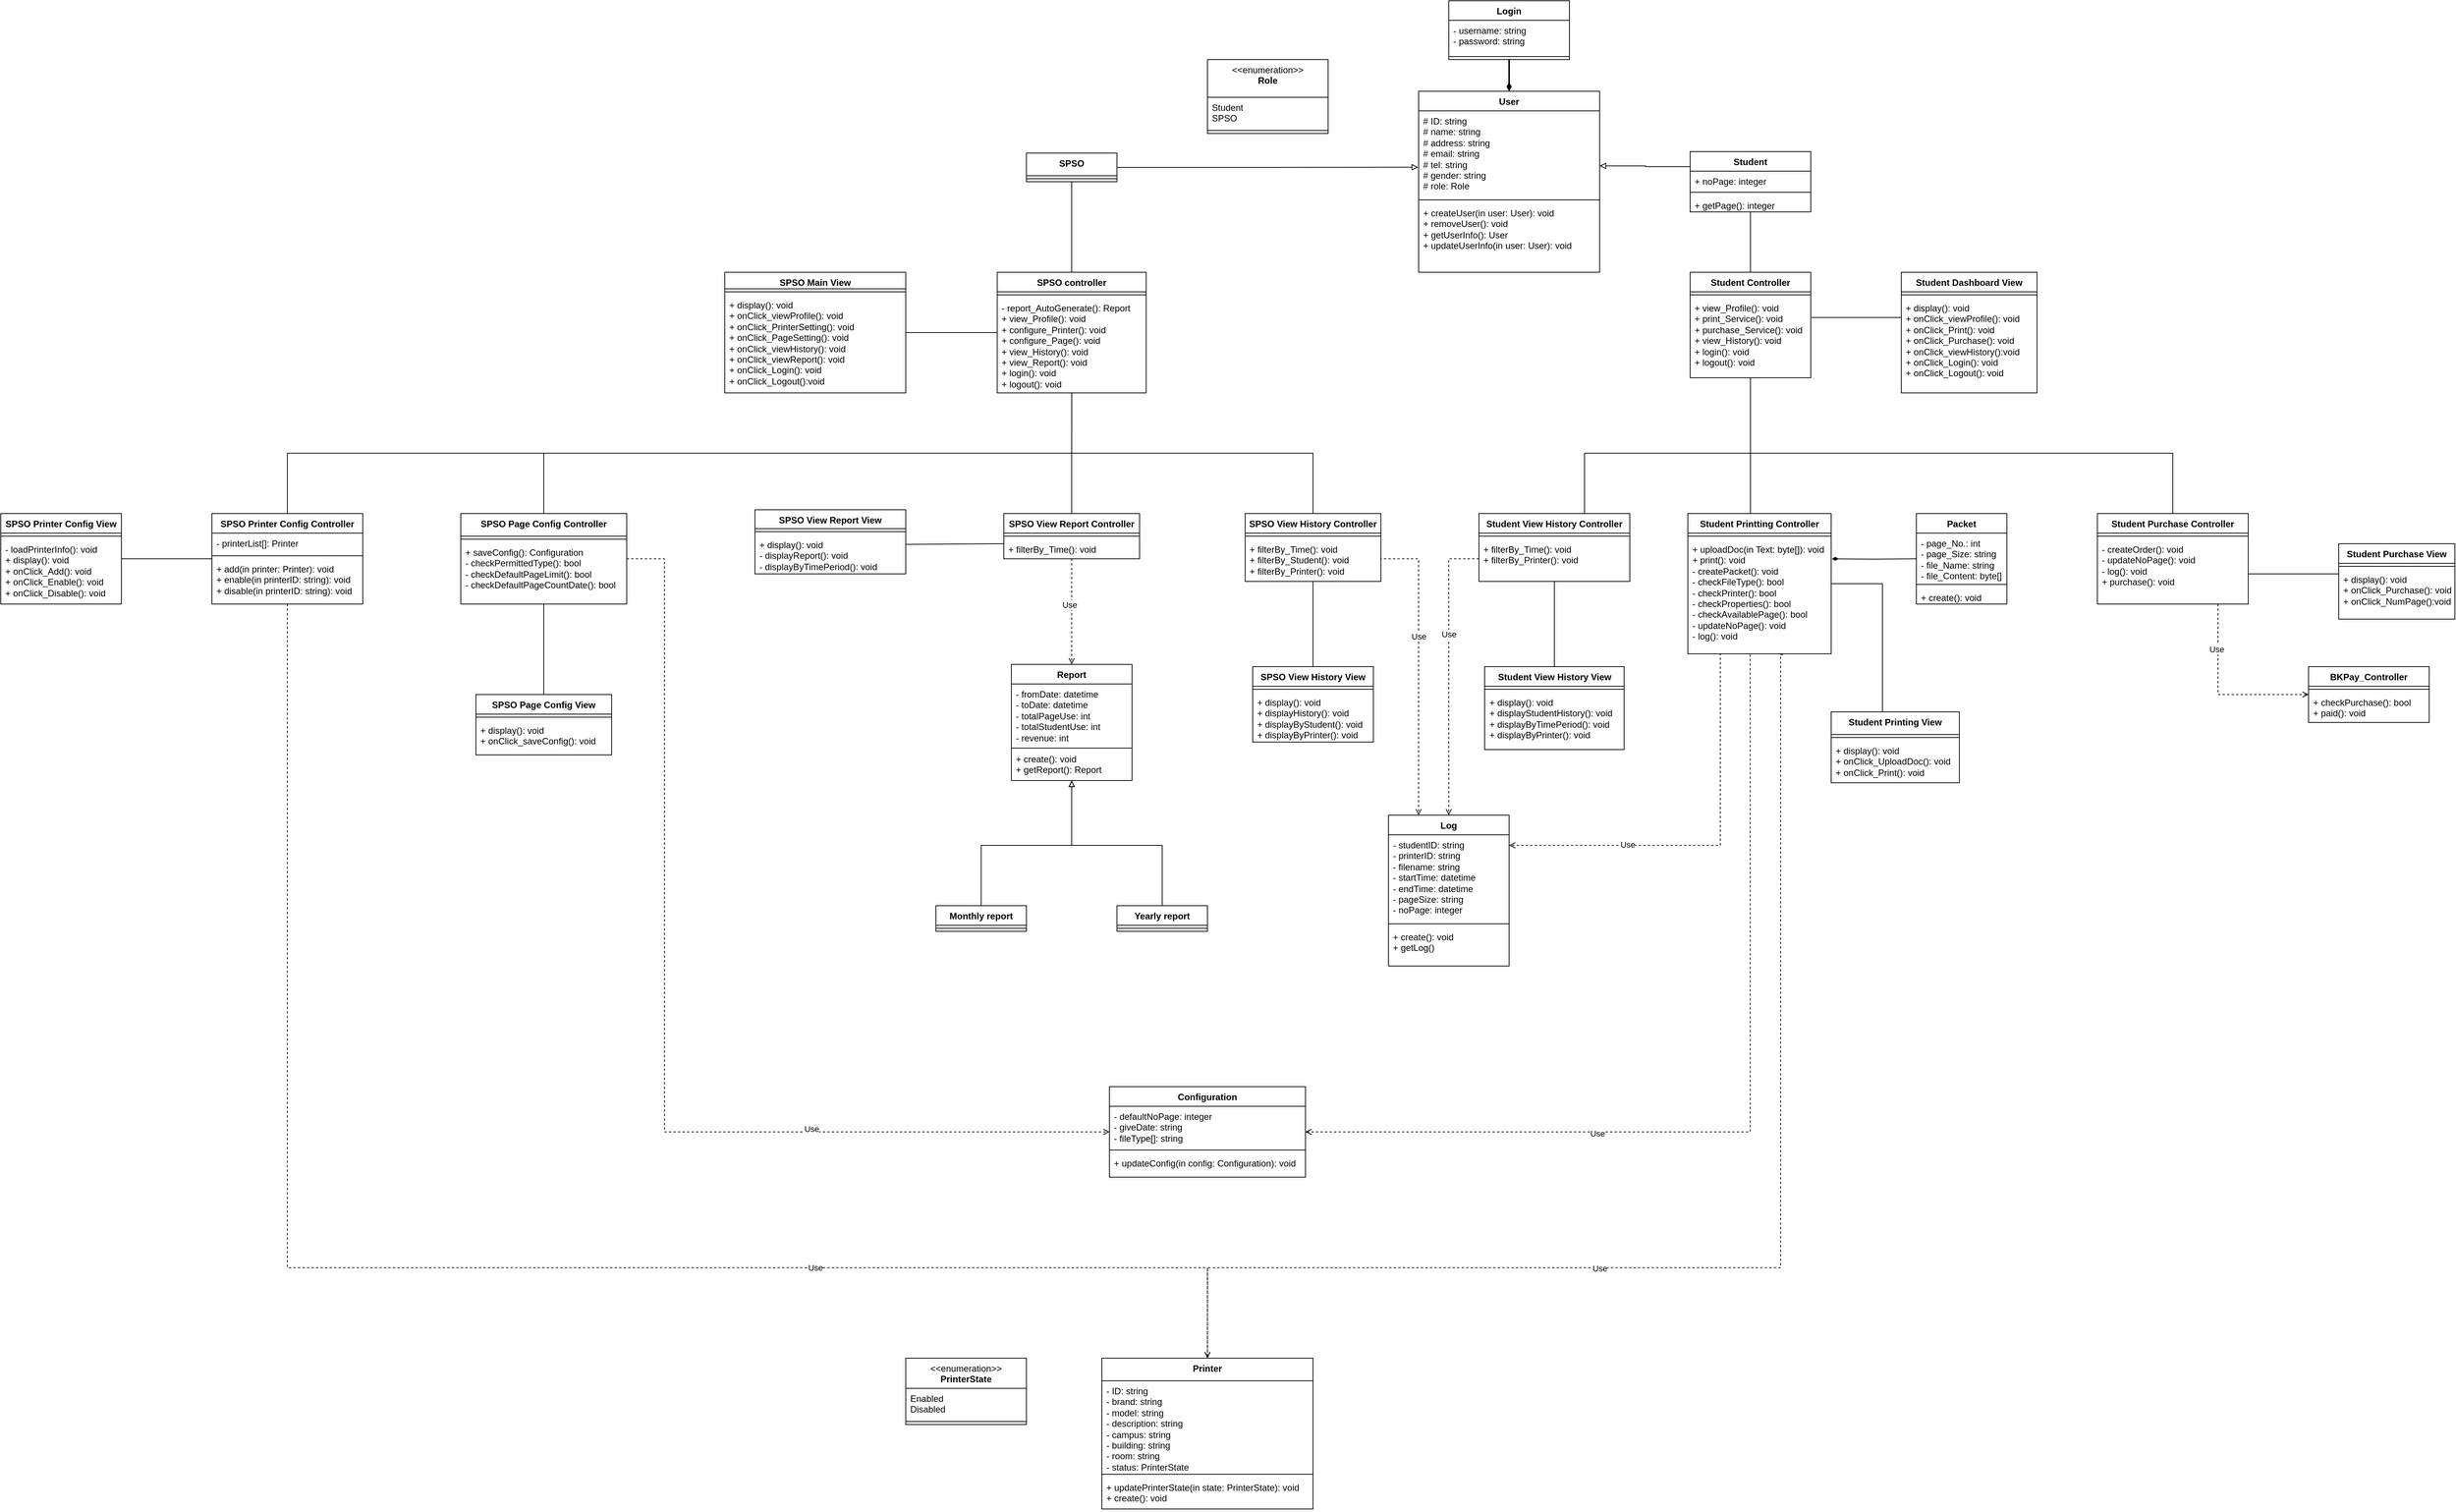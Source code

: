 <mxfile version="24.8.3">
  <diagram id="C5RBs43oDa-KdzZeNtuy" name="Page-1">
    <mxGraphModel grid="1" page="1" gridSize="10" guides="1" tooltips="1" connect="1" arrows="1" fold="1" pageScale="1" pageWidth="827" pageHeight="1169" math="0" shadow="0">
      <root>
        <mxCell id="WIyWlLk6GJQsqaUBKTNV-0" />
        <mxCell id="WIyWlLk6GJQsqaUBKTNV-1" parent="WIyWlLk6GJQsqaUBKTNV-0" />
        <mxCell id="DAk2LymFE52niI233r9b-0" value="User" style="swimlane;fontStyle=1;align=center;verticalAlign=top;childLayout=stackLayout;horizontal=1;startSize=26;horizontalStack=0;resizeParent=1;resizeParentMax=0;resizeLast=0;collapsible=1;marginBottom=0;whiteSpace=wrap;html=1;" vertex="1" parent="WIyWlLk6GJQsqaUBKTNV-1">
          <mxGeometry x="280" y="120" width="240" height="240" as="geometry" />
        </mxCell>
        <mxCell id="DAk2LymFE52niI233r9b-1" value="# ID: string&lt;div&gt;# name: string&lt;/div&gt;&lt;div&gt;# address: string&lt;/div&gt;&lt;div&gt;# email: string&lt;/div&gt;&lt;div&gt;# tel: string&lt;/div&gt;&lt;div&gt;# gender: string&lt;/div&gt;&lt;div&gt;# role: Role&lt;/div&gt;" style="text;strokeColor=none;fillColor=none;align=left;verticalAlign=top;spacingLeft=4;spacingRight=4;overflow=hidden;rotatable=0;points=[[0,0.5],[1,0.5]];portConstraint=eastwest;whiteSpace=wrap;html=1;" vertex="1" parent="DAk2LymFE52niI233r9b-0">
          <mxGeometry y="26" width="240" height="114" as="geometry" />
        </mxCell>
        <mxCell id="DAk2LymFE52niI233r9b-2" value="" style="line;strokeWidth=1;fillColor=none;align=left;verticalAlign=middle;spacingTop=-1;spacingLeft=3;spacingRight=3;rotatable=0;labelPosition=right;points=[];portConstraint=eastwest;strokeColor=inherit;" vertex="1" parent="DAk2LymFE52niI233r9b-0">
          <mxGeometry y="140" width="240" height="8" as="geometry" />
        </mxCell>
        <mxCell id="DAk2LymFE52niI233r9b-3" value="+ createUser(in user: User): void&lt;div&gt;+ removeUser(): void&lt;br&gt;&lt;div&gt;+ getUserInfo(): User&amp;nbsp;&amp;nbsp;&lt;/div&gt;&lt;div&gt;+ updateUserInfo(in user: User): void&lt;/div&gt;&lt;/div&gt;" style="text;strokeColor=none;fillColor=none;align=left;verticalAlign=top;spacingLeft=4;spacingRight=4;overflow=hidden;rotatable=0;points=[[0,0.5],[1,0.5]];portConstraint=eastwest;whiteSpace=wrap;html=1;" vertex="1" parent="DAk2LymFE52niI233r9b-0">
          <mxGeometry y="148" width="240" height="92" as="geometry" />
        </mxCell>
        <mxCell id="DAk2LymFE52niI233r9b-67" style="edgeStyle=orthogonalEdgeStyle;rounded=0;orthogonalLoop=1;jettySize=auto;html=1;exitX=0;exitY=0.25;exitDx=0;exitDy=0;endArrow=block;endFill=0;" edge="1" parent="WIyWlLk6GJQsqaUBKTNV-1" source="DAk2LymFE52niI233r9b-8">
          <mxGeometry relative="1" as="geometry">
            <mxPoint x="600" y="220.57" as="sourcePoint" />
            <mxPoint x="520" y="219" as="targetPoint" />
            <Array as="points">
              <mxPoint x="581" y="220" />
            </Array>
          </mxGeometry>
        </mxCell>
        <mxCell id="DAk2LymFE52niI233r9b-8" value="Student" style="swimlane;fontStyle=1;align=center;verticalAlign=top;childLayout=stackLayout;horizontal=1;startSize=26;horizontalStack=0;resizeParent=1;resizeParentMax=0;resizeLast=0;collapsible=1;marginBottom=0;whiteSpace=wrap;html=1;" vertex="1" parent="WIyWlLk6GJQsqaUBKTNV-1">
          <mxGeometry x="640" y="200" width="160" height="80" as="geometry" />
        </mxCell>
        <mxCell id="DAk2LymFE52niI233r9b-9" value="+ noPage: integer" style="text;strokeColor=none;fillColor=none;align=left;verticalAlign=top;spacingLeft=4;spacingRight=4;overflow=hidden;rotatable=0;points=[[0,0.5],[1,0.5]];portConstraint=eastwest;whiteSpace=wrap;html=1;" vertex="1" parent="DAk2LymFE52niI233r9b-8">
          <mxGeometry y="26" width="160" height="24" as="geometry" />
        </mxCell>
        <mxCell id="DAk2LymFE52niI233r9b-10" value="" style="line;strokeWidth=1;fillColor=none;align=left;verticalAlign=middle;spacingTop=-1;spacingLeft=3;spacingRight=3;rotatable=0;labelPosition=right;points=[];portConstraint=eastwest;strokeColor=inherit;" vertex="1" parent="DAk2LymFE52niI233r9b-8">
          <mxGeometry y="50" width="160" height="8" as="geometry" />
        </mxCell>
        <mxCell id="DAk2LymFE52niI233r9b-11" value="+ getPage(): integer" style="text;strokeColor=none;fillColor=none;align=left;verticalAlign=top;spacingLeft=4;spacingRight=4;overflow=hidden;rotatable=0;points=[[0,0.5],[1,0.5]];portConstraint=eastwest;whiteSpace=wrap;html=1;" vertex="1" parent="DAk2LymFE52niI233r9b-8">
          <mxGeometry y="58" width="160" height="22" as="geometry" />
        </mxCell>
        <mxCell id="DAk2LymFE52niI233r9b-66" style="edgeStyle=orthogonalEdgeStyle;rounded=0;orthogonalLoop=1;jettySize=auto;html=1;exitX=1;exitY=0.5;exitDx=0;exitDy=0;endArrow=block;endFill=0;entryX=-0.003;entryY=0.656;entryDx=0;entryDy=0;entryPerimeter=0;" edge="1" parent="WIyWlLk6GJQsqaUBKTNV-1" source="DAk2LymFE52niI233r9b-12" target="DAk2LymFE52niI233r9b-1">
          <mxGeometry relative="1" as="geometry">
            <mxPoint x="90" y="220" as="sourcePoint" />
            <mxPoint x="290" y="220" as="targetPoint" />
          </mxGeometry>
        </mxCell>
        <mxCell id="DAk2LymFE52niI233r9b-12" value="SPSO" style="swimlane;fontStyle=1;align=center;verticalAlign=top;childLayout=stackLayout;horizontal=1;startSize=30;horizontalStack=0;resizeParent=1;resizeParentMax=0;resizeLast=0;collapsible=1;marginBottom=0;whiteSpace=wrap;html=1;" vertex="1" parent="WIyWlLk6GJQsqaUBKTNV-1">
          <mxGeometry x="-240" y="202" width="120" height="38" as="geometry" />
        </mxCell>
        <mxCell id="DAk2LymFE52niI233r9b-14" value="" style="line;strokeWidth=1;fillColor=none;align=left;verticalAlign=middle;spacingTop=-1;spacingLeft=3;spacingRight=3;rotatable=0;labelPosition=right;points=[];portConstraint=eastwest;strokeColor=inherit;" vertex="1" parent="DAk2LymFE52niI233r9b-12">
          <mxGeometry y="30" width="120" height="8" as="geometry" />
        </mxCell>
        <mxCell id="uwkByYollk92JQCde-ek-0" style="edgeStyle=orthogonalEdgeStyle;rounded=0;orthogonalLoop=1;jettySize=auto;html=1;exitX=0.5;exitY=0;exitDx=0;exitDy=0;endArrow=none;endFill=0;" edge="1" parent="WIyWlLk6GJQsqaUBKTNV-1" source="DAk2LymFE52niI233r9b-20" target="DAk2LymFE52niI233r9b-8">
          <mxGeometry relative="1" as="geometry" />
        </mxCell>
        <mxCell id="uwkByYollk92JQCde-ek-10" style="edgeStyle=orthogonalEdgeStyle;rounded=0;orthogonalLoop=1;jettySize=auto;html=1;exitX=1;exitY=0.5;exitDx=0;exitDy=0;endArrow=none;endFill=0;" edge="1" parent="WIyWlLk6GJQsqaUBKTNV-1">
          <mxGeometry relative="1" as="geometry">
            <mxPoint x="801" y="420" as="sourcePoint" />
            <mxPoint x="920" y="420" as="targetPoint" />
          </mxGeometry>
        </mxCell>
        <mxCell id="DAk2LymFE52niI233r9b-20" value="Student Controller" style="swimlane;fontStyle=1;align=center;verticalAlign=top;childLayout=stackLayout;horizontal=1;startSize=26;horizontalStack=0;resizeParent=1;resizeParentMax=0;resizeLast=0;collapsible=1;marginBottom=0;whiteSpace=wrap;html=1;" vertex="1" parent="WIyWlLk6GJQsqaUBKTNV-1">
          <mxGeometry x="640" y="360" width="160" height="140" as="geometry" />
        </mxCell>
        <mxCell id="DAk2LymFE52niI233r9b-22" value="" style="line;strokeWidth=1;fillColor=none;align=left;verticalAlign=middle;spacingTop=-1;spacingLeft=3;spacingRight=3;rotatable=0;labelPosition=right;points=[];portConstraint=eastwest;strokeColor=inherit;" vertex="1" parent="DAk2LymFE52niI233r9b-20">
          <mxGeometry y="26" width="160" height="8" as="geometry" />
        </mxCell>
        <mxCell id="DAk2LymFE52niI233r9b-23" value="+ view_Profile(): void&lt;div&gt;+ print_Service(): void&lt;/div&gt;&lt;div&gt;+ purchase_Service(): void&lt;/div&gt;&lt;div&gt;+ view_History(): void&lt;/div&gt;&lt;div&gt;+ login(): void&lt;/div&gt;&lt;div&gt;+ logout(): void&lt;/div&gt;" style="text;strokeColor=none;fillColor=none;align=left;verticalAlign=top;spacingLeft=4;spacingRight=4;overflow=hidden;rotatable=0;points=[[0,0.5],[1,0.5]];portConstraint=eastwest;whiteSpace=wrap;html=1;" vertex="1" parent="DAk2LymFE52niI233r9b-20">
          <mxGeometry y="34" width="160" height="106" as="geometry" />
        </mxCell>
        <mxCell id="uwkByYollk92JQCde-ek-1" style="edgeStyle=orthogonalEdgeStyle;rounded=0;orthogonalLoop=1;jettySize=auto;html=1;exitX=0.5;exitY=0;exitDx=0;exitDy=0;endArrow=none;endFill=0;" edge="1" parent="WIyWlLk6GJQsqaUBKTNV-1" source="DAk2LymFE52niI233r9b-24" target="DAk2LymFE52niI233r9b-12">
          <mxGeometry relative="1" as="geometry" />
        </mxCell>
        <mxCell id="uwkByYollk92JQCde-ek-11" style="edgeStyle=orthogonalEdgeStyle;rounded=0;orthogonalLoop=1;jettySize=auto;html=1;exitX=0;exitY=0.5;exitDx=0;exitDy=0;endArrow=none;endFill=0;" edge="1" parent="WIyWlLk6GJQsqaUBKTNV-1" source="DAk2LymFE52niI233r9b-24" target="uwkByYollk92JQCde-ek-6">
          <mxGeometry relative="1" as="geometry" />
        </mxCell>
        <mxCell id="DAk2LymFE52niI233r9b-24" value="SPSO controller" style="swimlane;fontStyle=1;align=center;verticalAlign=top;childLayout=stackLayout;horizontal=1;startSize=26;horizontalStack=0;resizeParent=1;resizeParentMax=0;resizeLast=0;collapsible=1;marginBottom=0;whiteSpace=wrap;html=1;" vertex="1" parent="WIyWlLk6GJQsqaUBKTNV-1">
          <mxGeometry x="-278.75" y="360" width="197.5" height="160" as="geometry" />
        </mxCell>
        <mxCell id="DAk2LymFE52niI233r9b-26" value="" style="line;strokeWidth=1;fillColor=none;align=left;verticalAlign=middle;spacingTop=-1;spacingLeft=3;spacingRight=3;rotatable=0;labelPosition=right;points=[];portConstraint=eastwest;strokeColor=inherit;" vertex="1" parent="DAk2LymFE52niI233r9b-24">
          <mxGeometry y="26" width="197.5" height="8" as="geometry" />
        </mxCell>
        <mxCell id="DAk2LymFE52niI233r9b-27" value="&lt;div&gt;&lt;div&gt;- report_AutoGenerate(): Report&lt;/div&gt;&lt;/div&gt;+ view_Profile(): void&lt;div&gt;+ configure_Printer(): void&lt;/div&gt;&lt;div&gt;+ configure_Page(): void&lt;/div&gt;&lt;div&gt;+ view_History(): void&lt;/div&gt;&lt;div&gt;+ view_Report(): void&lt;/div&gt;&lt;div&gt;&lt;span style=&quot;background-color: initial;&quot;&gt;+ login(): void&lt;/span&gt;&lt;br&gt;&lt;/div&gt;&lt;div&gt;+ logout(): void&lt;/div&gt;&lt;div&gt;&lt;br&gt;&lt;/div&gt;" style="text;strokeColor=none;fillColor=none;align=left;verticalAlign=top;spacingLeft=4;spacingRight=4;overflow=hidden;rotatable=0;points=[[0,0.5],[1,0.5]];portConstraint=eastwest;whiteSpace=wrap;html=1;" vertex="1" parent="DAk2LymFE52niI233r9b-24">
          <mxGeometry y="34" width="197.5" height="126" as="geometry" />
        </mxCell>
        <mxCell id="N-Cw9iXqyluHti3zevqQ-42" style="edgeStyle=orthogonalEdgeStyle;rounded=0;orthogonalLoop=1;jettySize=auto;html=1;exitX=0.5;exitY=0;exitDx=0;exitDy=0;endArrow=none;endFill=0;" edge="1" parent="WIyWlLk6GJQsqaUBKTNV-1" source="DAk2LymFE52niI233r9b-32" target="DAk2LymFE52niI233r9b-20">
          <mxGeometry relative="1" as="geometry">
            <Array as="points">
              <mxPoint x="500" y="680" />
              <mxPoint x="500" y="600" />
              <mxPoint x="720" y="600" />
            </Array>
          </mxGeometry>
        </mxCell>
        <mxCell id="N-Cw9iXqyluHti3zevqQ-45" style="edgeStyle=orthogonalEdgeStyle;rounded=0;orthogonalLoop=1;jettySize=auto;html=1;dashed=1;endArrow=open;endFill=0;" edge="1" parent="WIyWlLk6GJQsqaUBKTNV-1" source="DAk2LymFE52niI233r9b-32" target="N-Cw9iXqyluHti3zevqQ-15">
          <mxGeometry relative="1" as="geometry">
            <Array as="points">
              <mxPoint x="320" y="740" />
            </Array>
            <mxPoint x="380" y="930" as="sourcePoint" />
          </mxGeometry>
        </mxCell>
        <mxCell id="uwkByYollk92JQCde-ek-16" value="Use" style="edgeLabel;html=1;align=center;verticalAlign=middle;resizable=0;points=[];" vertex="1" connectable="0" parent="N-Cw9iXqyluHti3zevqQ-45">
          <mxGeometry x="0.753" y="-3" relative="1" as="geometry">
            <mxPoint x="3" y="-193" as="offset" />
          </mxGeometry>
        </mxCell>
        <mxCell id="uwkByYollk92JQCde-ek-17" style="edgeStyle=orthogonalEdgeStyle;rounded=0;orthogonalLoop=1;jettySize=auto;html=1;exitX=0.5;exitY=1;exitDx=0;exitDy=0;endArrow=none;endFill=0;" edge="1" parent="WIyWlLk6GJQsqaUBKTNV-1" source="DAk2LymFE52niI233r9b-32" target="uwkByYollk92JQCde-ek-12">
          <mxGeometry relative="1" as="geometry" />
        </mxCell>
        <mxCell id="DAk2LymFE52niI233r9b-32" value="Student View History Controller" style="swimlane;fontStyle=1;align=center;verticalAlign=top;childLayout=stackLayout;horizontal=1;startSize=26;horizontalStack=0;resizeParent=1;resizeParentMax=0;resizeLast=0;collapsible=1;marginBottom=0;whiteSpace=wrap;html=1;" vertex="1" parent="WIyWlLk6GJQsqaUBKTNV-1">
          <mxGeometry x="360" y="680" width="200" height="90" as="geometry" />
        </mxCell>
        <mxCell id="DAk2LymFE52niI233r9b-34" value="" style="line;strokeWidth=1;fillColor=none;align=left;verticalAlign=middle;spacingTop=-1;spacingLeft=3;spacingRight=3;rotatable=0;labelPosition=right;points=[];portConstraint=eastwest;strokeColor=inherit;" vertex="1" parent="DAk2LymFE52niI233r9b-32">
          <mxGeometry y="26" width="200" height="8" as="geometry" />
        </mxCell>
        <mxCell id="DAk2LymFE52niI233r9b-35" value="+ filterBy_Time(): void&lt;div&gt;+ filterBy_Printer(): void&lt;/div&gt;" style="text;strokeColor=none;fillColor=none;align=left;verticalAlign=top;spacingLeft=4;spacingRight=4;overflow=hidden;rotatable=0;points=[[0,0.5],[1,0.5]];portConstraint=eastwest;whiteSpace=wrap;html=1;" vertex="1" parent="DAk2LymFE52niI233r9b-32">
          <mxGeometry y="34" width="200" height="56" as="geometry" />
        </mxCell>
        <mxCell id="N-Cw9iXqyluHti3zevqQ-43" style="edgeStyle=orthogonalEdgeStyle;rounded=0;orthogonalLoop=1;jettySize=auto;html=1;exitX=0.5;exitY=0;exitDx=0;exitDy=0;endArrow=none;endFill=0;" edge="1" parent="WIyWlLk6GJQsqaUBKTNV-1" source="DAk2LymFE52niI233r9b-36" target="DAk2LymFE52niI233r9b-20">
          <mxGeometry relative="1" as="geometry">
            <Array as="points">
              <mxPoint x="720" y="685" />
            </Array>
          </mxGeometry>
        </mxCell>
        <mxCell id="N-Cw9iXqyluHti3zevqQ-57" style="edgeStyle=orthogonalEdgeStyle;rounded=0;orthogonalLoop=1;jettySize=auto;html=1;dashed=1;endArrow=open;endFill=0;" edge="1" parent="WIyWlLk6GJQsqaUBKTNV-1" target="N-Cw9iXqyluHti3zevqQ-15">
          <mxGeometry relative="1" as="geometry">
            <Array as="points">
              <mxPoint x="680" y="1120" />
            </Array>
            <mxPoint x="681" y="866" as="sourcePoint" />
          </mxGeometry>
        </mxCell>
        <mxCell id="N-Cw9iXqyluHti3zevqQ-58" value="Use" style="edgeLabel;html=1;align=center;verticalAlign=middle;resizable=0;points=[];" vertex="1" connectable="0" parent="N-Cw9iXqyluHti3zevqQ-57">
          <mxGeometry x="0.246" y="-1" relative="1" as="geometry">
            <mxPoint x="-45" as="offset" />
          </mxGeometry>
        </mxCell>
        <mxCell id="N-Cw9iXqyluHti3zevqQ-69" style="edgeStyle=orthogonalEdgeStyle;rounded=0;orthogonalLoop=1;jettySize=auto;html=1;dashed=1;endArrow=open;endFill=0;" edge="1" parent="WIyWlLk6GJQsqaUBKTNV-1" target="N-Cw9iXqyluHti3zevqQ-0">
          <mxGeometry relative="1" as="geometry">
            <mxPoint x="763" y="867" as="sourcePoint" />
            <Array as="points">
              <mxPoint x="760" y="867" />
              <mxPoint x="760" y="1680" />
              <mxPoint y="1680" />
            </Array>
          </mxGeometry>
        </mxCell>
        <mxCell id="N-Cw9iXqyluHti3zevqQ-70" value="Use" style="edgeLabel;html=1;align=center;verticalAlign=middle;resizable=0;points=[];" vertex="1" connectable="0" parent="N-Cw9iXqyluHti3zevqQ-69">
          <mxGeometry x="-0.094" y="-3" relative="1" as="geometry">
            <mxPoint x="-237" y="48" as="offset" />
          </mxGeometry>
        </mxCell>
        <mxCell id="N-Cw9iXqyluHti3zevqQ-71" style="edgeStyle=orthogonalEdgeStyle;rounded=0;orthogonalLoop=1;jettySize=auto;html=1;dashed=1;endArrow=open;endFill=0;exitX=0.435;exitY=1.005;exitDx=0;exitDy=0;exitPerimeter=0;" edge="1" parent="WIyWlLk6GJQsqaUBKTNV-1" source="DAk2LymFE52niI233r9b-39" target="N-Cw9iXqyluHti3zevqQ-52">
          <mxGeometry relative="1" as="geometry">
            <Array as="points">
              <mxPoint x="720" y="1500" />
            </Array>
            <mxPoint x="720" y="910" as="sourcePoint" />
          </mxGeometry>
        </mxCell>
        <mxCell id="N-Cw9iXqyluHti3zevqQ-72" value="Use" style="edgeLabel;html=1;align=center;verticalAlign=middle;resizable=0;points=[];" vertex="1" connectable="0" parent="N-Cw9iXqyluHti3zevqQ-71">
          <mxGeometry x="0.367" y="2" relative="1" as="geometry">
            <mxPoint as="offset" />
          </mxGeometry>
        </mxCell>
        <mxCell id="uwkByYollk92JQCde-ek-22" style="edgeStyle=orthogonalEdgeStyle;rounded=0;orthogonalLoop=1;jettySize=auto;html=1;exitX=1;exitY=0.5;exitDx=0;exitDy=0;endArrow=none;endFill=0;" edge="1" parent="WIyWlLk6GJQsqaUBKTNV-1" source="DAk2LymFE52niI233r9b-36" target="uwkByYollk92JQCde-ek-18">
          <mxGeometry relative="1" as="geometry">
            <Array as="points">
              <mxPoint x="895" y="773" />
            </Array>
          </mxGeometry>
        </mxCell>
        <mxCell id="DAk2LymFE52niI233r9b-36" value="Student Printting Controller" style="swimlane;fontStyle=1;align=center;verticalAlign=top;childLayout=stackLayout;horizontal=1;startSize=26;horizontalStack=0;resizeParent=1;resizeParentMax=0;resizeLast=0;collapsible=1;marginBottom=0;whiteSpace=wrap;html=1;" vertex="1" parent="WIyWlLk6GJQsqaUBKTNV-1">
          <mxGeometry x="637" y="680" width="190" height="186" as="geometry" />
        </mxCell>
        <mxCell id="DAk2LymFE52niI233r9b-38" value="" style="line;strokeWidth=1;fillColor=none;align=left;verticalAlign=middle;spacingTop=-1;spacingLeft=3;spacingRight=3;rotatable=0;labelPosition=right;points=[];portConstraint=eastwest;strokeColor=inherit;" vertex="1" parent="DAk2LymFE52niI233r9b-36">
          <mxGeometry y="26" width="190" height="8" as="geometry" />
        </mxCell>
        <mxCell id="DAk2LymFE52niI233r9b-39" value="+ uploadDoc(in Text: byte[]): void&lt;div&gt;+ print(): void&lt;/div&gt;&lt;div&gt;- createPacket(): void&lt;br&gt;&lt;div&gt;- checkFileType(): bool&lt;div&gt;- checkPrinter(): bool&lt;/div&gt;&lt;div&gt;- checkProperties(): bool&lt;/div&gt;&lt;div&gt;- checkAvailablePage(): bool&lt;/div&gt;&lt;div&gt;- updateNoPage(): void&lt;/div&gt;&lt;/div&gt;&lt;div&gt;- log(): void&lt;/div&gt;&lt;/div&gt;" style="text;strokeColor=none;fillColor=none;align=left;verticalAlign=top;spacingLeft=4;spacingRight=4;overflow=hidden;rotatable=0;points=[[0,0.5],[1,0.5]];portConstraint=eastwest;whiteSpace=wrap;html=1;" vertex="1" parent="DAk2LymFE52niI233r9b-36">
          <mxGeometry y="34" width="190" height="152" as="geometry" />
        </mxCell>
        <mxCell id="N-Cw9iXqyluHti3zevqQ-44" style="edgeStyle=orthogonalEdgeStyle;rounded=0;orthogonalLoop=1;jettySize=auto;html=1;exitX=0.5;exitY=0;exitDx=0;exitDy=0;endArrow=none;endFill=0;" edge="1" parent="WIyWlLk6GJQsqaUBKTNV-1" source="DAk2LymFE52niI233r9b-40" target="DAk2LymFE52niI233r9b-20">
          <mxGeometry relative="1" as="geometry">
            <Array as="points">
              <mxPoint x="1280" y="600" />
              <mxPoint x="720" y="600" />
            </Array>
          </mxGeometry>
        </mxCell>
        <mxCell id="N-Cw9iXqyluHti3zevqQ-67" style="edgeStyle=orthogonalEdgeStyle;rounded=0;orthogonalLoop=1;jettySize=auto;html=1;dashed=1;endArrow=open;endFill=0;" edge="1" parent="WIyWlLk6GJQsqaUBKTNV-1" source="DAk2LymFE52niI233r9b-40" target="N-Cw9iXqyluHti3zevqQ-63">
          <mxGeometry relative="1" as="geometry">
            <Array as="points">
              <mxPoint x="1340" y="920" />
            </Array>
          </mxGeometry>
        </mxCell>
        <mxCell id="N-Cw9iXqyluHti3zevqQ-68" value="Use" style="edgeLabel;html=1;align=center;verticalAlign=middle;resizable=0;points=[];" vertex="1" connectable="0" parent="N-Cw9iXqyluHti3zevqQ-67">
          <mxGeometry x="-0.179" y="-2" relative="1" as="geometry">
            <mxPoint y="-39" as="offset" />
          </mxGeometry>
        </mxCell>
        <mxCell id="DAk2LymFE52niI233r9b-40" value="Student Purchase Controller" style="swimlane;fontStyle=1;align=center;verticalAlign=top;childLayout=stackLayout;horizontal=1;startSize=26;horizontalStack=0;resizeParent=1;resizeParentMax=0;resizeLast=0;collapsible=1;marginBottom=0;whiteSpace=wrap;html=1;" vertex="1" parent="WIyWlLk6GJQsqaUBKTNV-1">
          <mxGeometry x="1180" y="680" width="200" height="120" as="geometry" />
        </mxCell>
        <mxCell id="DAk2LymFE52niI233r9b-42" value="" style="line;strokeWidth=1;fillColor=none;align=left;verticalAlign=middle;spacingTop=-1;spacingLeft=3;spacingRight=3;rotatable=0;labelPosition=right;points=[];portConstraint=eastwest;strokeColor=inherit;" vertex="1" parent="DAk2LymFE52niI233r9b-40">
          <mxGeometry y="26" width="200" height="8" as="geometry" />
        </mxCell>
        <mxCell id="DAk2LymFE52niI233r9b-43" value="&lt;div&gt;- createOrder(): void&lt;div&gt;- updateNoPage(): void&lt;/div&gt;&lt;div&gt;- log(): void&lt;/div&gt;&lt;/div&gt;&lt;div&gt;+ purchase(): void&lt;br&gt;&lt;/div&gt;&lt;div&gt;&lt;br&gt;&lt;/div&gt;" style="text;strokeColor=none;fillColor=none;align=left;verticalAlign=top;spacingLeft=4;spacingRight=4;overflow=hidden;rotatable=0;points=[[0,0.5],[1,0.5]];portConstraint=eastwest;whiteSpace=wrap;html=1;" vertex="1" parent="DAk2LymFE52niI233r9b-40">
          <mxGeometry y="34" width="200" height="86" as="geometry" />
        </mxCell>
        <mxCell id="N-Cw9iXqyluHti3zevqQ-11" style="edgeStyle=orthogonalEdgeStyle;rounded=0;orthogonalLoop=1;jettySize=auto;html=1;exitX=0.5;exitY=0;exitDx=0;exitDy=0;endArrow=none;endFill=0;" edge="1" parent="WIyWlLk6GJQsqaUBKTNV-1" source="DAk2LymFE52niI233r9b-44" target="DAk2LymFE52niI233r9b-24">
          <mxGeometry relative="1" as="geometry">
            <Array as="points">
              <mxPoint x="-880" y="600" />
              <mxPoint x="-180" y="600" />
            </Array>
          </mxGeometry>
        </mxCell>
        <mxCell id="N-Cw9iXqyluHti3zevqQ-56" style="edgeStyle=orthogonalEdgeStyle;rounded=0;orthogonalLoop=1;jettySize=auto;html=1;dashed=1;endArrow=open;endFill=0;" edge="1" parent="WIyWlLk6GJQsqaUBKTNV-1" source="DAk2LymFE52niI233r9b-44" target="N-Cw9iXqyluHti3zevqQ-52">
          <mxGeometry relative="1" as="geometry">
            <mxPoint x="390" y="1370" as="targetPoint" />
            <Array as="points">
              <mxPoint x="-720" y="740" />
              <mxPoint x="-720" y="1500" />
            </Array>
          </mxGeometry>
        </mxCell>
        <mxCell id="DAk2LymFE52niI233r9b-44" value="SPSO Page Config Controller" style="swimlane;fontStyle=1;align=center;verticalAlign=top;childLayout=stackLayout;horizontal=1;startSize=30;horizontalStack=0;resizeParent=1;resizeParentMax=0;resizeLast=0;collapsible=1;marginBottom=0;whiteSpace=wrap;html=1;" vertex="1" parent="WIyWlLk6GJQsqaUBKTNV-1">
          <mxGeometry x="-990" y="680" width="220" height="120" as="geometry" />
        </mxCell>
        <mxCell id="DAk2LymFE52niI233r9b-46" value="" style="line;strokeWidth=1;fillColor=none;align=left;verticalAlign=middle;spacingTop=-1;spacingLeft=3;spacingRight=3;rotatable=0;labelPosition=right;points=[];portConstraint=eastwest;strokeColor=inherit;" vertex="1" parent="DAk2LymFE52niI233r9b-44">
          <mxGeometry y="30" width="220" height="8" as="geometry" />
        </mxCell>
        <mxCell id="DAk2LymFE52niI233r9b-47" value="+ saveConfig(): Configuration&lt;div&gt;- checkPermittedType(): bool&lt;/div&gt;&lt;div&gt;- checkDefaultPageLimit(): bool&lt;/div&gt;&lt;div&gt;- checkDefaultPageCountDate(): bool&lt;/div&gt;" style="text;strokeColor=none;fillColor=none;align=left;verticalAlign=top;spacingLeft=4;spacingRight=4;overflow=hidden;rotatable=0;points=[[0,0.5],[1,0.5]];portConstraint=eastwest;whiteSpace=wrap;html=1;" vertex="1" parent="DAk2LymFE52niI233r9b-44">
          <mxGeometry y="38" width="220" height="82" as="geometry" />
        </mxCell>
        <mxCell id="N-Cw9iXqyluHti3zevqQ-10" style="edgeStyle=orthogonalEdgeStyle;rounded=0;orthogonalLoop=1;jettySize=auto;html=1;exitX=0.5;exitY=0;exitDx=0;exitDy=0;endArrow=none;endFill=0;" edge="1" parent="WIyWlLk6GJQsqaUBKTNV-1" source="DAk2LymFE52niI233r9b-48" target="DAk2LymFE52niI233r9b-24">
          <mxGeometry relative="1" as="geometry">
            <Array as="points">
              <mxPoint x="-1220" y="600" />
              <mxPoint x="-180" y="600" />
            </Array>
          </mxGeometry>
        </mxCell>
        <mxCell id="N-Cw9iXqyluHti3zevqQ-13" style="edgeStyle=orthogonalEdgeStyle;rounded=0;orthogonalLoop=1;jettySize=auto;html=1;exitX=0.5;exitY=1;exitDx=0;exitDy=0;dashed=1;endArrow=open;endFill=0;" edge="1" parent="WIyWlLk6GJQsqaUBKTNV-1" source="DAk2LymFE52niI233r9b-48" target="N-Cw9iXqyluHti3zevqQ-0">
          <mxGeometry relative="1" as="geometry">
            <mxPoint x="350" y="1690" as="targetPoint" />
            <Array as="points">
              <mxPoint x="-1220" y="1680" />
              <mxPoint y="1680" />
            </Array>
          </mxGeometry>
        </mxCell>
        <mxCell id="N-Cw9iXqyluHti3zevqQ-14" value="Use" style="edgeLabel;html=1;align=center;verticalAlign=middle;resizable=0;points=[];" vertex="1" connectable="0" parent="N-Cw9iXqyluHti3zevqQ-13">
          <mxGeometry x="-0.133" y="-3" relative="1" as="geometry">
            <mxPoint x="617" y="-3" as="offset" />
          </mxGeometry>
        </mxCell>
        <mxCell id="DAk2LymFE52niI233r9b-48" value="SPSO Printer Config Controller" style="swimlane;fontStyle=1;align=center;verticalAlign=top;childLayout=stackLayout;horizontal=1;startSize=26;horizontalStack=0;resizeParent=1;resizeParentMax=0;resizeLast=0;collapsible=1;marginBottom=0;whiteSpace=wrap;html=1;" vertex="1" parent="WIyWlLk6GJQsqaUBKTNV-1">
          <mxGeometry x="-1320" y="680" width="200" height="120" as="geometry" />
        </mxCell>
        <mxCell id="DAk2LymFE52niI233r9b-49" value="- printerList[]: Printer" style="text;strokeColor=none;fillColor=none;align=left;verticalAlign=top;spacingLeft=4;spacingRight=4;overflow=hidden;rotatable=0;points=[[0,0.5],[1,0.5]];portConstraint=eastwest;whiteSpace=wrap;html=1;" vertex="1" parent="DAk2LymFE52niI233r9b-48">
          <mxGeometry y="26" width="200" height="26" as="geometry" />
        </mxCell>
        <mxCell id="DAk2LymFE52niI233r9b-50" value="" style="line;strokeWidth=1;fillColor=none;align=left;verticalAlign=middle;spacingTop=-1;spacingLeft=3;spacingRight=3;rotatable=0;labelPosition=right;points=[];portConstraint=eastwest;strokeColor=inherit;" vertex="1" parent="DAk2LymFE52niI233r9b-48">
          <mxGeometry y="52" width="200" height="8" as="geometry" />
        </mxCell>
        <mxCell id="DAk2LymFE52niI233r9b-51" value="+ add(in printer: Printer): void&lt;div&gt;+ enable(in printerID: string): void&lt;/div&gt;&lt;div&gt;+ disable(in printerID: string): void&lt;/div&gt;" style="text;strokeColor=none;fillColor=none;align=left;verticalAlign=top;spacingLeft=4;spacingRight=4;overflow=hidden;rotatable=0;points=[[0,0.5],[1,0.5]];portConstraint=eastwest;whiteSpace=wrap;html=1;" vertex="1" parent="DAk2LymFE52niI233r9b-48">
          <mxGeometry y="60" width="200" height="60" as="geometry" />
        </mxCell>
        <mxCell id="N-Cw9iXqyluHti3zevqQ-30" style="edgeStyle=orthogonalEdgeStyle;rounded=0;orthogonalLoop=1;jettySize=auto;html=1;dashed=1;endArrow=open;endFill=0;" edge="1" parent="WIyWlLk6GJQsqaUBKTNV-1" source="N-Cw9iXqyluHti3zevqQ-47" target="N-Cw9iXqyluHti3zevqQ-26">
          <mxGeometry relative="1" as="geometry">
            <mxPoint x="-10" y="794" as="sourcePoint" />
          </mxGeometry>
        </mxCell>
        <mxCell id="N-Cw9iXqyluHti3zevqQ-31" value="Use" style="edgeLabel;html=1;align=center;verticalAlign=middle;resizable=0;points=[];" vertex="1" connectable="0" parent="N-Cw9iXqyluHti3zevqQ-30">
          <mxGeometry x="-0.129" y="-3" relative="1" as="geometry">
            <mxPoint as="offset" />
          </mxGeometry>
        </mxCell>
        <mxCell id="N-Cw9iXqyluHti3zevqQ-9" style="edgeStyle=orthogonalEdgeStyle;rounded=0;orthogonalLoop=1;jettySize=auto;html=1;exitX=0.5;exitY=0;exitDx=0;exitDy=0;endArrow=none;endFill=0;" edge="1" parent="WIyWlLk6GJQsqaUBKTNV-1" source="DAk2LymFE52niI233r9b-56" target="DAk2LymFE52niI233r9b-24">
          <mxGeometry relative="1" as="geometry" />
        </mxCell>
        <mxCell id="N-Cw9iXqyluHti3zevqQ-19" style="edgeStyle=orthogonalEdgeStyle;rounded=0;orthogonalLoop=1;jettySize=auto;html=1;exitX=1;exitY=0.5;exitDx=0;exitDy=0;endArrow=open;endFill=0;dashed=1;" edge="1" parent="WIyWlLk6GJQsqaUBKTNV-1" source="DAk2LymFE52niI233r9b-59" target="N-Cw9iXqyluHti3zevqQ-15">
          <mxGeometry relative="1" as="geometry">
            <Array as="points">
              <mxPoint x="230" y="740" />
              <mxPoint x="280" y="740" />
            </Array>
          </mxGeometry>
        </mxCell>
        <mxCell id="N-Cw9iXqyluHti3zevqQ-20" value="Use" style="edgeLabel;html=1;align=center;verticalAlign=middle;resizable=0;points=[];" vertex="1" connectable="0" parent="N-Cw9iXqyluHti3zevqQ-19">
          <mxGeometry x="-0.009" y="-2" relative="1" as="geometry">
            <mxPoint x="2" y="-39" as="offset" />
          </mxGeometry>
        </mxCell>
        <mxCell id="DAk2LymFE52niI233r9b-56" value="SPSO View History Controller" style="swimlane;fontStyle=1;align=center;verticalAlign=top;childLayout=stackLayout;horizontal=1;startSize=26;horizontalStack=0;resizeParent=1;resizeParentMax=0;resizeLast=0;collapsible=1;marginBottom=0;whiteSpace=wrap;html=1;" vertex="1" parent="WIyWlLk6GJQsqaUBKTNV-1">
          <mxGeometry x="50" y="680" width="180" height="90" as="geometry" />
        </mxCell>
        <mxCell id="DAk2LymFE52niI233r9b-58" value="" style="line;strokeWidth=1;fillColor=none;align=left;verticalAlign=middle;spacingTop=-1;spacingLeft=3;spacingRight=3;rotatable=0;labelPosition=right;points=[];portConstraint=eastwest;strokeColor=inherit;" vertex="1" parent="DAk2LymFE52niI233r9b-56">
          <mxGeometry y="26" width="180" height="8" as="geometry" />
        </mxCell>
        <mxCell id="DAk2LymFE52niI233r9b-59" value="+ filterBy_Time(): void&lt;div&gt;+ filterBy_Student(): void&lt;/div&gt;&lt;div&gt;+ filterBy_Printer(): void&lt;/div&gt;" style="text;strokeColor=none;fillColor=none;align=left;verticalAlign=top;spacingLeft=4;spacingRight=4;overflow=hidden;rotatable=0;points=[[0,0.5],[1,0.5]];portConstraint=eastwest;whiteSpace=wrap;html=1;" vertex="1" parent="DAk2LymFE52niI233r9b-56">
          <mxGeometry y="34" width="180" height="56" as="geometry" />
        </mxCell>
        <mxCell id="J2rnADVn6QwzF2GOBrfM-4" style="edgeStyle=orthogonalEdgeStyle;rounded=0;orthogonalLoop=1;jettySize=auto;html=1;exitX=0.5;exitY=1;exitDx=0;exitDy=0;entryX=0.5;entryY=0;entryDx=0;entryDy=0;endArrow=diamondThin;endFill=1;strokeWidth=2;" edge="1" parent="WIyWlLk6GJQsqaUBKTNV-1" source="J2rnADVn6QwzF2GOBrfM-0" target="DAk2LymFE52niI233r9b-0">
          <mxGeometry relative="1" as="geometry" />
        </mxCell>
        <mxCell id="J2rnADVn6QwzF2GOBrfM-0" value="Login" style="swimlane;fontStyle=1;align=center;verticalAlign=top;childLayout=stackLayout;horizontal=1;startSize=26;horizontalStack=0;resizeParent=1;resizeParentMax=0;resizeLast=0;collapsible=1;marginBottom=0;whiteSpace=wrap;html=1;" vertex="1" parent="WIyWlLk6GJQsqaUBKTNV-1">
          <mxGeometry x="320" width="160" height="78" as="geometry" />
        </mxCell>
        <mxCell id="J2rnADVn6QwzF2GOBrfM-1" value="- username: string&lt;div&gt;- password: string&lt;/div&gt;" style="text;strokeColor=none;fillColor=none;align=left;verticalAlign=top;spacingLeft=4;spacingRight=4;overflow=hidden;rotatable=0;points=[[0,0.5],[1,0.5]];portConstraint=eastwest;whiteSpace=wrap;html=1;" vertex="1" parent="J2rnADVn6QwzF2GOBrfM-0">
          <mxGeometry y="26" width="160" height="44" as="geometry" />
        </mxCell>
        <mxCell id="J2rnADVn6QwzF2GOBrfM-2" value="" style="line;strokeWidth=1;fillColor=none;align=left;verticalAlign=middle;spacingTop=-1;spacingLeft=3;spacingRight=3;rotatable=0;labelPosition=right;points=[];portConstraint=eastwest;strokeColor=inherit;" vertex="1" parent="J2rnADVn6QwzF2GOBrfM-0">
          <mxGeometry y="70" width="160" height="8" as="geometry" />
        </mxCell>
        <mxCell id="N-Cw9iXqyluHti3zevqQ-0" value="Printer" style="swimlane;fontStyle=1;align=center;verticalAlign=top;childLayout=stackLayout;horizontal=1;startSize=30;horizontalStack=0;resizeParent=1;resizeParentMax=0;resizeLast=0;collapsible=1;marginBottom=0;whiteSpace=wrap;html=1;" vertex="1" parent="WIyWlLk6GJQsqaUBKTNV-1">
          <mxGeometry x="-140" y="1800" width="280" height="200" as="geometry" />
        </mxCell>
        <mxCell id="N-Cw9iXqyluHti3zevqQ-1" value="- ID: string&lt;div&gt;- brand: string&lt;/div&gt;&lt;div&gt;- model: string&lt;/div&gt;&lt;div&gt;- description: string&lt;/div&gt;&lt;div&gt;- campus: string&lt;/div&gt;&lt;div&gt;- building: string&lt;/div&gt;&lt;div&gt;- room: string&lt;/div&gt;&lt;div&gt;- status: PrinterState&lt;/div&gt;" style="text;strokeColor=none;fillColor=none;align=left;verticalAlign=top;spacingLeft=4;spacingRight=4;overflow=hidden;rotatable=0;points=[[0,0.5],[1,0.5]];portConstraint=eastwest;whiteSpace=wrap;html=1;" vertex="1" parent="N-Cw9iXqyluHti3zevqQ-0">
          <mxGeometry y="30" width="280" height="120" as="geometry" />
        </mxCell>
        <mxCell id="N-Cw9iXqyluHti3zevqQ-2" value="" style="line;strokeWidth=1;fillColor=none;align=left;verticalAlign=middle;spacingTop=-1;spacingLeft=3;spacingRight=3;rotatable=0;labelPosition=right;points=[];portConstraint=eastwest;strokeColor=inherit;" vertex="1" parent="N-Cw9iXqyluHti3zevqQ-0">
          <mxGeometry y="150" width="280" height="8" as="geometry" />
        </mxCell>
        <mxCell id="N-Cw9iXqyluHti3zevqQ-3" value="+ updatePrinterState(in state: PrinterState): void&lt;div&gt;+ create(): void&lt;/div&gt;" style="text;strokeColor=none;fillColor=none;align=left;verticalAlign=top;spacingLeft=4;spacingRight=4;overflow=hidden;rotatable=0;points=[[0,0.5],[1,0.5]];portConstraint=eastwest;whiteSpace=wrap;html=1;" vertex="1" parent="N-Cw9iXqyluHti3zevqQ-0">
          <mxGeometry y="158" width="280" height="42" as="geometry" />
        </mxCell>
        <mxCell id="N-Cw9iXqyluHti3zevqQ-4" value="&lt;span style=&quot;font-weight: normal;&quot;&gt;&amp;lt;&amp;lt;enumeration&amp;gt;&amp;gt;&lt;/span&gt;&lt;div&gt;PrinterState&lt;/div&gt;" style="swimlane;fontStyle=1;align=center;verticalAlign=top;childLayout=stackLayout;horizontal=1;startSize=40;horizontalStack=0;resizeParent=1;resizeParentMax=0;resizeLast=0;collapsible=1;marginBottom=0;whiteSpace=wrap;html=1;" vertex="1" parent="WIyWlLk6GJQsqaUBKTNV-1">
          <mxGeometry x="-400" y="1800" width="160" height="88" as="geometry" />
        </mxCell>
        <mxCell id="N-Cw9iXqyluHti3zevqQ-5" value="Enabled&lt;div&gt;Disabled&lt;br&gt;&lt;div&gt;&lt;br&gt;&lt;/div&gt;&lt;/div&gt;" style="text;strokeColor=none;fillColor=none;align=left;verticalAlign=top;spacingLeft=4;spacingRight=4;overflow=hidden;rotatable=0;points=[[0,0.5],[1,0.5]];portConstraint=eastwest;whiteSpace=wrap;html=1;" vertex="1" parent="N-Cw9iXqyluHti3zevqQ-4">
          <mxGeometry y="40" width="160" height="40" as="geometry" />
        </mxCell>
        <mxCell id="N-Cw9iXqyluHti3zevqQ-6" value="" style="line;strokeWidth=1;fillColor=none;align=left;verticalAlign=middle;spacingTop=-1;spacingLeft=3;spacingRight=3;rotatable=0;labelPosition=right;points=[];portConstraint=eastwest;strokeColor=inherit;" vertex="1" parent="N-Cw9iXqyluHti3zevqQ-4">
          <mxGeometry y="80" width="160" height="8" as="geometry" />
        </mxCell>
        <mxCell id="N-Cw9iXqyluHti3zevqQ-15" value="Log" style="swimlane;fontStyle=1;align=center;verticalAlign=top;childLayout=stackLayout;horizontal=1;startSize=26;horizontalStack=0;resizeParent=1;resizeParentMax=0;resizeLast=0;collapsible=1;marginBottom=0;whiteSpace=wrap;html=1;" vertex="1" parent="WIyWlLk6GJQsqaUBKTNV-1">
          <mxGeometry x="240" y="1080" width="160" height="200" as="geometry" />
        </mxCell>
        <mxCell id="N-Cw9iXqyluHti3zevqQ-16" value="- studentID: string&lt;div&gt;- printerID: string&lt;/div&gt;&lt;div&gt;- filename: string&lt;/div&gt;&lt;div&gt;- startTime: datetime&lt;/div&gt;&lt;div&gt;- endTime: datetime&lt;/div&gt;&lt;div&gt;- pageSize: string&lt;/div&gt;&lt;div&gt;- noPage: integer&lt;/div&gt;" style="text;strokeColor=none;fillColor=none;align=left;verticalAlign=top;spacingLeft=4;spacingRight=4;overflow=hidden;rotatable=0;points=[[0,0.5],[1,0.5]];portConstraint=eastwest;whiteSpace=wrap;html=1;" vertex="1" parent="N-Cw9iXqyluHti3zevqQ-15">
          <mxGeometry y="26" width="160" height="114" as="geometry" />
        </mxCell>
        <mxCell id="N-Cw9iXqyluHti3zevqQ-17" value="" style="line;strokeWidth=1;fillColor=none;align=left;verticalAlign=middle;spacingTop=-1;spacingLeft=3;spacingRight=3;rotatable=0;labelPosition=right;points=[];portConstraint=eastwest;strokeColor=inherit;" vertex="1" parent="N-Cw9iXqyluHti3zevqQ-15">
          <mxGeometry y="140" width="160" height="8" as="geometry" />
        </mxCell>
        <mxCell id="N-Cw9iXqyluHti3zevqQ-18" value="+ create(): void&lt;div&gt;+ getLog()&lt;/div&gt;" style="text;strokeColor=none;fillColor=none;align=left;verticalAlign=top;spacingLeft=4;spacingRight=4;overflow=hidden;rotatable=0;points=[[0,0.5],[1,0.5]];portConstraint=eastwest;whiteSpace=wrap;html=1;" vertex="1" parent="N-Cw9iXqyluHti3zevqQ-15">
          <mxGeometry y="148" width="160" height="52" as="geometry" />
        </mxCell>
        <mxCell id="N-Cw9iXqyluHti3zevqQ-21" value="" style="text;strokeColor=none;fillColor=none;align=left;verticalAlign=middle;spacingTop=-1;spacingLeft=4;spacingRight=4;rotatable=0;labelPosition=right;points=[];portConstraint=eastwest;" vertex="1" parent="WIyWlLk6GJQsqaUBKTNV-1">
          <mxGeometry x="-230" y="1030" width="20" height="14" as="geometry" />
        </mxCell>
        <mxCell id="N-Cw9iXqyluHti3zevqQ-26" value="Report" style="swimlane;fontStyle=1;align=center;verticalAlign=top;childLayout=stackLayout;horizontal=1;startSize=26;horizontalStack=0;resizeParent=1;resizeParentMax=0;resizeLast=0;collapsible=1;marginBottom=0;whiteSpace=wrap;html=1;" vertex="1" parent="WIyWlLk6GJQsqaUBKTNV-1">
          <mxGeometry x="-260" y="880" width="160" height="154" as="geometry" />
        </mxCell>
        <mxCell id="N-Cw9iXqyluHti3zevqQ-27" value="&lt;div&gt;- fromDate: datetime&lt;/div&gt;&lt;div&gt;- toDate: datetime&lt;/div&gt;&lt;div&gt;- totalPageUse: int&lt;/div&gt;&lt;div&gt;- totalStudentUse: int&lt;/div&gt;&lt;div&gt;- revenue: int&lt;/div&gt;" style="text;strokeColor=none;fillColor=none;align=left;verticalAlign=top;spacingLeft=4;spacingRight=4;overflow=hidden;rotatable=0;points=[[0,0.5],[1,0.5]];portConstraint=eastwest;whiteSpace=wrap;html=1;" vertex="1" parent="N-Cw9iXqyluHti3zevqQ-26">
          <mxGeometry y="26" width="160" height="84" as="geometry" />
        </mxCell>
        <mxCell id="N-Cw9iXqyluHti3zevqQ-28" value="" style="line;strokeWidth=1;fillColor=none;align=left;verticalAlign=middle;spacingTop=-1;spacingLeft=3;spacingRight=3;rotatable=0;labelPosition=right;points=[];portConstraint=eastwest;strokeColor=inherit;" vertex="1" parent="N-Cw9iXqyluHti3zevqQ-26">
          <mxGeometry y="110" width="160" height="2" as="geometry" />
        </mxCell>
        <mxCell id="N-Cw9iXqyluHti3zevqQ-29" value="+ create(): void&lt;div&gt;+ getReport(): Report&lt;/div&gt;" style="text;strokeColor=none;fillColor=none;align=left;verticalAlign=top;spacingLeft=4;spacingRight=4;overflow=hidden;rotatable=0;points=[[0,0.5],[1,0.5]];portConstraint=eastwest;whiteSpace=wrap;html=1;" vertex="1" parent="N-Cw9iXqyluHti3zevqQ-26">
          <mxGeometry y="112" width="160" height="42" as="geometry" />
        </mxCell>
        <mxCell id="N-Cw9iXqyluHti3zevqQ-40" style="edgeStyle=orthogonalEdgeStyle;rounded=0;orthogonalLoop=1;jettySize=auto;html=1;exitX=0.5;exitY=0;exitDx=0;exitDy=0;endArrow=block;endFill=0;" edge="1" parent="WIyWlLk6GJQsqaUBKTNV-1" source="N-Cw9iXqyluHti3zevqQ-32" target="N-Cw9iXqyluHti3zevqQ-26">
          <mxGeometry relative="1" as="geometry">
            <Array as="points">
              <mxPoint x="-300" y="1120" />
              <mxPoint x="-180" y="1120" />
            </Array>
          </mxGeometry>
        </mxCell>
        <mxCell id="N-Cw9iXqyluHti3zevqQ-32" value="Monthly report" style="swimlane;fontStyle=1;align=center;verticalAlign=top;childLayout=stackLayout;horizontal=1;startSize=26;horizontalStack=0;resizeParent=1;resizeParentMax=0;resizeLast=0;collapsible=1;marginBottom=0;whiteSpace=wrap;html=1;" vertex="1" parent="WIyWlLk6GJQsqaUBKTNV-1">
          <mxGeometry x="-360" y="1200" width="120" height="34" as="geometry" />
        </mxCell>
        <mxCell id="N-Cw9iXqyluHti3zevqQ-34" value="" style="line;strokeWidth=1;fillColor=none;align=left;verticalAlign=middle;spacingTop=-1;spacingLeft=3;spacingRight=3;rotatable=0;labelPosition=right;points=[];portConstraint=eastwest;strokeColor=inherit;" vertex="1" parent="N-Cw9iXqyluHti3zevqQ-32">
          <mxGeometry y="26" width="120" height="8" as="geometry" />
        </mxCell>
        <mxCell id="N-Cw9iXqyluHti3zevqQ-41" style="edgeStyle=orthogonalEdgeStyle;rounded=0;orthogonalLoop=1;jettySize=auto;html=1;exitX=0.5;exitY=0;exitDx=0;exitDy=0;endArrow=block;endFill=0;" edge="1" parent="WIyWlLk6GJQsqaUBKTNV-1" source="N-Cw9iXqyluHti3zevqQ-36" target="N-Cw9iXqyluHti3zevqQ-26">
          <mxGeometry relative="1" as="geometry">
            <Array as="points">
              <mxPoint x="-60" y="1120" />
              <mxPoint x="-180" y="1120" />
            </Array>
          </mxGeometry>
        </mxCell>
        <mxCell id="N-Cw9iXqyluHti3zevqQ-36" value="Yearly report" style="swimlane;fontStyle=1;align=center;verticalAlign=top;childLayout=stackLayout;horizontal=1;startSize=26;horizontalStack=0;resizeParent=1;resizeParentMax=0;resizeLast=0;collapsible=1;marginBottom=0;whiteSpace=wrap;html=1;" vertex="1" parent="WIyWlLk6GJQsqaUBKTNV-1">
          <mxGeometry x="-120" y="1200" width="120" height="34" as="geometry" />
        </mxCell>
        <mxCell id="N-Cw9iXqyluHti3zevqQ-38" value="" style="line;strokeWidth=1;fillColor=none;align=left;verticalAlign=middle;spacingTop=-1;spacingLeft=3;spacingRight=3;rotatable=0;labelPosition=right;points=[];portConstraint=eastwest;strokeColor=inherit;" vertex="1" parent="N-Cw9iXqyluHti3zevqQ-36">
          <mxGeometry y="26" width="120" height="8" as="geometry" />
        </mxCell>
        <mxCell id="N-Cw9iXqyluHti3zevqQ-51" style="edgeStyle=orthogonalEdgeStyle;rounded=0;orthogonalLoop=1;jettySize=auto;html=1;exitX=0.5;exitY=0;exitDx=0;exitDy=0;endArrow=none;endFill=0;" edge="1" parent="WIyWlLk6GJQsqaUBKTNV-1" source="N-Cw9iXqyluHti3zevqQ-47" target="DAk2LymFE52niI233r9b-24">
          <mxGeometry relative="1" as="geometry" />
        </mxCell>
        <mxCell id="N-Cw9iXqyluHti3zevqQ-47" value="SPSO View Report Controller" style="swimlane;fontStyle=1;align=center;verticalAlign=top;childLayout=stackLayout;horizontal=1;startSize=26;horizontalStack=0;resizeParent=1;resizeParentMax=0;resizeLast=0;collapsible=1;marginBottom=0;whiteSpace=wrap;html=1;" vertex="1" parent="WIyWlLk6GJQsqaUBKTNV-1">
          <mxGeometry x="-270" y="680" width="180" height="60" as="geometry" />
        </mxCell>
        <mxCell id="N-Cw9iXqyluHti3zevqQ-49" value="" style="line;strokeWidth=1;fillColor=none;align=left;verticalAlign=middle;spacingTop=-1;spacingLeft=3;spacingRight=3;rotatable=0;labelPosition=right;points=[];portConstraint=eastwest;strokeColor=inherit;" vertex="1" parent="N-Cw9iXqyluHti3zevqQ-47">
          <mxGeometry y="26" width="180" height="8" as="geometry" />
        </mxCell>
        <mxCell id="N-Cw9iXqyluHti3zevqQ-50" value="+ filterBy_Time(): void" style="text;strokeColor=none;fillColor=none;align=left;verticalAlign=top;spacingLeft=4;spacingRight=4;overflow=hidden;rotatable=0;points=[[0,0.5],[1,0.5]];portConstraint=eastwest;whiteSpace=wrap;html=1;" vertex="1" parent="N-Cw9iXqyluHti3zevqQ-47">
          <mxGeometry y="34" width="180" height="26" as="geometry" />
        </mxCell>
        <mxCell id="N-Cw9iXqyluHti3zevqQ-52" value="Configuration" style="swimlane;fontStyle=1;align=center;verticalAlign=top;childLayout=stackLayout;horizontal=1;startSize=26;horizontalStack=0;resizeParent=1;resizeParentMax=0;resizeLast=0;collapsible=1;marginBottom=0;whiteSpace=wrap;html=1;" vertex="1" parent="WIyWlLk6GJQsqaUBKTNV-1">
          <mxGeometry x="-130" y="1440" width="260" height="120" as="geometry" />
        </mxCell>
        <mxCell id="N-Cw9iXqyluHti3zevqQ-53" value="- defaultNoPage: integer&lt;div&gt;- giveDate: string&lt;/div&gt;&lt;div&gt;- fileType[]: string&lt;/div&gt;" style="text;strokeColor=none;fillColor=none;align=left;verticalAlign=top;spacingLeft=4;spacingRight=4;overflow=hidden;rotatable=0;points=[[0,0.5],[1,0.5]];portConstraint=eastwest;whiteSpace=wrap;html=1;" vertex="1" parent="N-Cw9iXqyluHti3zevqQ-52">
          <mxGeometry y="26" width="260" height="54" as="geometry" />
        </mxCell>
        <mxCell id="N-Cw9iXqyluHti3zevqQ-54" value="" style="line;strokeWidth=1;fillColor=none;align=left;verticalAlign=middle;spacingTop=-1;spacingLeft=3;spacingRight=3;rotatable=0;labelPosition=right;points=[];portConstraint=eastwest;strokeColor=inherit;" vertex="1" parent="N-Cw9iXqyluHti3zevqQ-52">
          <mxGeometry y="80" width="260" height="8" as="geometry" />
        </mxCell>
        <mxCell id="N-Cw9iXqyluHti3zevqQ-55" value="+ updateConfig(in config: Configuration): void&lt;div&gt;&lt;br&gt;&lt;/div&gt;" style="text;strokeColor=none;fillColor=none;align=left;verticalAlign=top;spacingLeft=4;spacingRight=4;overflow=hidden;rotatable=0;points=[[0,0.5],[1,0.5]];portConstraint=eastwest;whiteSpace=wrap;html=1;" vertex="1" parent="N-Cw9iXqyluHti3zevqQ-52">
          <mxGeometry y="88" width="260" height="32" as="geometry" />
        </mxCell>
        <mxCell id="N-Cw9iXqyluHti3zevqQ-63" value="BKPay_Controller" style="swimlane;fontStyle=1;align=center;verticalAlign=top;childLayout=stackLayout;horizontal=1;startSize=26;horizontalStack=0;resizeParent=1;resizeParentMax=0;resizeLast=0;collapsible=1;marginBottom=0;whiteSpace=wrap;html=1;" vertex="1" parent="WIyWlLk6GJQsqaUBKTNV-1">
          <mxGeometry x="1460" y="883" width="160" height="74" as="geometry" />
        </mxCell>
        <mxCell id="N-Cw9iXqyluHti3zevqQ-65" value="" style="line;strokeWidth=1;fillColor=none;align=left;verticalAlign=middle;spacingTop=-1;spacingLeft=3;spacingRight=3;rotatable=0;labelPosition=right;points=[];portConstraint=eastwest;strokeColor=inherit;" vertex="1" parent="N-Cw9iXqyluHti3zevqQ-63">
          <mxGeometry y="26" width="160" height="8" as="geometry" />
        </mxCell>
        <mxCell id="N-Cw9iXqyluHti3zevqQ-66" value="+ checkPurchase(): bool&lt;div&gt;+ paid(): void&lt;/div&gt;" style="text;strokeColor=none;fillColor=none;align=left;verticalAlign=top;spacingLeft=4;spacingRight=4;overflow=hidden;rotatable=0;points=[[0,0.5],[1,0.5]];portConstraint=eastwest;whiteSpace=wrap;html=1;" vertex="1" parent="N-Cw9iXqyluHti3zevqQ-63">
          <mxGeometry y="34" width="160" height="40" as="geometry" />
        </mxCell>
        <mxCell id="N-Cw9iXqyluHti3zevqQ-73" value="&lt;div&gt;&lt;span style=&quot;font-weight: normal;&quot;&gt;&amp;lt;&amp;lt;enumeration&amp;gt;&amp;gt;&lt;/span&gt;&lt;/div&gt;Role" style="swimlane;fontStyle=1;align=center;verticalAlign=top;childLayout=stackLayout;horizontal=1;startSize=50;horizontalStack=0;resizeParent=1;resizeParentMax=0;resizeLast=0;collapsible=1;marginBottom=0;whiteSpace=wrap;html=1;" vertex="1" parent="WIyWlLk6GJQsqaUBKTNV-1">
          <mxGeometry y="78" width="160" height="98" as="geometry" />
        </mxCell>
        <mxCell id="N-Cw9iXqyluHti3zevqQ-74" value="Student&lt;div&gt;SPSO&lt;/div&gt;" style="text;strokeColor=none;fillColor=none;align=left;verticalAlign=top;spacingLeft=4;spacingRight=4;overflow=hidden;rotatable=0;points=[[0,0.5],[1,0.5]];portConstraint=eastwest;whiteSpace=wrap;html=1;" vertex="1" parent="N-Cw9iXqyluHti3zevqQ-73">
          <mxGeometry y="50" width="160" height="40" as="geometry" />
        </mxCell>
        <mxCell id="N-Cw9iXqyluHti3zevqQ-75" value="" style="line;strokeWidth=1;fillColor=none;align=left;verticalAlign=middle;spacingTop=-1;spacingLeft=3;spacingRight=3;rotatable=0;labelPosition=right;points=[];portConstraint=eastwest;strokeColor=inherit;" vertex="1" parent="N-Cw9iXqyluHti3zevqQ-73">
          <mxGeometry y="90" width="160" height="8" as="geometry" />
        </mxCell>
        <mxCell id="uwkByYollk92JQCde-ek-2" value="Student Dashboard View" style="swimlane;fontStyle=1;align=center;verticalAlign=top;childLayout=stackLayout;horizontal=1;startSize=26;horizontalStack=0;resizeParent=1;resizeParentMax=0;resizeLast=0;collapsible=1;marginBottom=0;whiteSpace=wrap;html=1;" vertex="1" parent="WIyWlLk6GJQsqaUBKTNV-1">
          <mxGeometry x="920" y="360" width="180" height="160" as="geometry" />
        </mxCell>
        <mxCell id="uwkByYollk92JQCde-ek-4" value="" style="line;strokeWidth=1;fillColor=none;align=left;verticalAlign=middle;spacingTop=-1;spacingLeft=3;spacingRight=3;rotatable=0;labelPosition=right;points=[];portConstraint=eastwest;strokeColor=inherit;" vertex="1" parent="uwkByYollk92JQCde-ek-2">
          <mxGeometry y="26" width="180" height="8" as="geometry" />
        </mxCell>
        <mxCell id="uwkByYollk92JQCde-ek-5" value="+ display(): void&lt;div&gt;&lt;div&gt;+ on&lt;span style=&quot;background-color: initial;&quot;&gt;Click_&lt;/span&gt;&lt;span style=&quot;background-color: initial;&quot;&gt;viewProfile(): void&lt;/span&gt;&lt;/div&gt;&lt;div&gt;+ on&lt;span style=&quot;background-color: initial;&quot;&gt;Click_&lt;/span&gt;&lt;span style=&quot;background-color: initial;&quot;&gt;Print(): void&lt;/span&gt;&lt;/div&gt;&lt;div&gt;+ on&lt;span style=&quot;background-color: initial;&quot;&gt;Click_&lt;/span&gt;&lt;span style=&quot;background-color: initial;&quot;&gt;Purchase(): void&lt;/span&gt;&lt;/div&gt;&lt;div&gt;+ on&lt;span style=&quot;background-color: initial;&quot;&gt;Click_v&lt;/span&gt;&lt;span style=&quot;background-color: initial;&quot;&gt;iewHistory():void&lt;/span&gt;&lt;/div&gt;&lt;div&gt;+ on&lt;span style=&quot;background-color: initial;&quot;&gt;Click_&lt;/span&gt;&lt;span style=&quot;background-color: initial;&quot;&gt;Login(): void&lt;/span&gt;&lt;/div&gt;&lt;div&gt;+ on&lt;span style=&quot;background-color: initial;&quot;&gt;Click_&lt;/span&gt;&lt;span style=&quot;background-color: initial;&quot;&gt;Logout(): void&lt;/span&gt;&lt;/div&gt;&lt;/div&gt;" style="text;strokeColor=none;fillColor=none;align=left;verticalAlign=top;spacingLeft=4;spacingRight=4;overflow=hidden;rotatable=0;points=[[0,0.5],[1,0.5]];portConstraint=eastwest;whiteSpace=wrap;html=1;" vertex="1" parent="uwkByYollk92JQCde-ek-2">
          <mxGeometry y="34" width="180" height="126" as="geometry" />
        </mxCell>
        <mxCell id="uwkByYollk92JQCde-ek-6" value="SPSO Main View" style="swimlane;fontStyle=1;align=center;verticalAlign=top;childLayout=stackLayout;horizontal=1;startSize=22;horizontalStack=0;resizeParent=1;resizeParentMax=0;resizeLast=0;collapsible=1;marginBottom=0;whiteSpace=wrap;html=1;" vertex="1" parent="WIyWlLk6GJQsqaUBKTNV-1">
          <mxGeometry x="-640" y="360" width="240" height="160" as="geometry" />
        </mxCell>
        <mxCell id="uwkByYollk92JQCde-ek-8" value="" style="line;strokeWidth=1;fillColor=none;align=left;verticalAlign=middle;spacingTop=-1;spacingLeft=3;spacingRight=3;rotatable=0;labelPosition=right;points=[];portConstraint=eastwest;strokeColor=inherit;" vertex="1" parent="uwkByYollk92JQCde-ek-6">
          <mxGeometry y="22" width="240" height="8" as="geometry" />
        </mxCell>
        <mxCell id="uwkByYollk92JQCde-ek-9" value="+ display(): void&lt;div&gt;+ onClick_v&lt;span style=&quot;background-color: initial;&quot;&gt;iewProfile&lt;/span&gt;&lt;span style=&quot;background-color: initial;&quot;&gt;(): void&lt;/span&gt;&lt;/div&gt;&lt;div&gt;+ onClick_&lt;span style=&quot;background-color: initial;&quot;&gt;PrinterSetting&lt;/span&gt;&lt;span style=&quot;background-color: initial;&quot;&gt;(): void&lt;/span&gt;&lt;/div&gt;&lt;div&gt;+ onClick_&lt;span style=&quot;background-color: initial;&quot;&gt;PageSetting&lt;/span&gt;&lt;span style=&quot;background-color: initial;&quot;&gt;(): void&lt;/span&gt;&lt;/div&gt;&lt;div&gt;+ onClick_&lt;span style=&quot;background-color: initial;&quot;&gt;viewHistory&lt;/span&gt;&lt;span style=&quot;background-color: initial;&quot;&gt;(): void&lt;/span&gt;&lt;/div&gt;&lt;div&gt;+ onClick_v&lt;span style=&quot;background-color: initial;&quot;&gt;iewReport&lt;/span&gt;&lt;span style=&quot;background-color: initial;&quot;&gt;(): void&lt;/span&gt;&lt;/div&gt;&lt;div&gt;+ onClick_&lt;span style=&quot;background-color: initial;&quot;&gt;Login&lt;/span&gt;&lt;span style=&quot;background-color: initial;&quot;&gt;(): void&lt;/span&gt;&lt;/div&gt;&lt;div&gt;+ onClick_&lt;span style=&quot;background-color: initial;&quot;&gt;Logout&lt;/span&gt;&lt;span style=&quot;background-color: initial;&quot;&gt;():void&lt;/span&gt;&lt;/div&gt;" style="text;strokeColor=none;fillColor=none;align=left;verticalAlign=top;spacingLeft=4;spacingRight=4;overflow=hidden;rotatable=0;points=[[0,0.5],[1,0.5]];portConstraint=eastwest;whiteSpace=wrap;html=1;" vertex="1" parent="uwkByYollk92JQCde-ek-6">
          <mxGeometry y="30" width="240" height="130" as="geometry" />
        </mxCell>
        <mxCell id="uwkByYollk92JQCde-ek-12" value="Student View History View" style="swimlane;fontStyle=1;align=center;verticalAlign=top;childLayout=stackLayout;horizontal=1;startSize=26;horizontalStack=0;resizeParent=1;resizeParentMax=0;resizeLast=0;collapsible=1;marginBottom=0;whiteSpace=wrap;html=1;" vertex="1" parent="WIyWlLk6GJQsqaUBKTNV-1">
          <mxGeometry x="367.5" y="883" width="185" height="110" as="geometry" />
        </mxCell>
        <mxCell id="uwkByYollk92JQCde-ek-14" value="" style="line;strokeWidth=1;fillColor=none;align=left;verticalAlign=middle;spacingTop=-1;spacingLeft=3;spacingRight=3;rotatable=0;labelPosition=right;points=[];portConstraint=eastwest;strokeColor=inherit;" vertex="1" parent="uwkByYollk92JQCde-ek-12">
          <mxGeometry y="26" width="185" height="8" as="geometry" />
        </mxCell>
        <mxCell id="uwkByYollk92JQCde-ek-15" value="+ display(): void&lt;div&gt;+ displayStudentHistory(): void&amp;nbsp;&lt;/div&gt;&lt;div&gt;+ displayByTimePeriod(): void&lt;/div&gt;&lt;div&gt;+ displayByPrinter(): void&lt;/div&gt;" style="text;strokeColor=none;fillColor=none;align=left;verticalAlign=top;spacingLeft=4;spacingRight=4;overflow=hidden;rotatable=0;points=[[0,0.5],[1,0.5]];portConstraint=eastwest;whiteSpace=wrap;html=1;" vertex="1" parent="uwkByYollk92JQCde-ek-12">
          <mxGeometry y="34" width="185" height="76" as="geometry" />
        </mxCell>
        <mxCell id="uwkByYollk92JQCde-ek-18" value="Student Printing View" style="swimlane;fontStyle=1;align=center;verticalAlign=top;childLayout=stackLayout;horizontal=1;startSize=30;horizontalStack=0;resizeParent=1;resizeParentMax=0;resizeLast=0;collapsible=1;marginBottom=0;whiteSpace=wrap;html=1;" vertex="1" parent="WIyWlLk6GJQsqaUBKTNV-1">
          <mxGeometry x="827" y="943" width="170" height="94" as="geometry" />
        </mxCell>
        <mxCell id="uwkByYollk92JQCde-ek-20" value="" style="line;strokeWidth=1;fillColor=none;align=left;verticalAlign=middle;spacingTop=-1;spacingLeft=3;spacingRight=3;rotatable=0;labelPosition=right;points=[];portConstraint=eastwest;strokeColor=inherit;" vertex="1" parent="uwkByYollk92JQCde-ek-18">
          <mxGeometry y="30" width="170" height="8" as="geometry" />
        </mxCell>
        <mxCell id="uwkByYollk92JQCde-ek-21" value="+ display(): void&lt;div&gt;&lt;div&gt;+ on&lt;span style=&quot;background-color: initial;&quot;&gt;Click_&lt;/span&gt;&lt;span style=&quot;background-color: initial;&quot;&gt;UploadDoc(): void&lt;/span&gt;&lt;/div&gt;&lt;div&gt;+ on&lt;span style=&quot;background-color: initial;&quot;&gt;Click_&lt;/span&gt;&lt;span style=&quot;background-color: initial;&quot;&gt;Print(): void&lt;/span&gt;&lt;/div&gt;&lt;/div&gt;" style="text;strokeColor=none;fillColor=none;align=left;verticalAlign=top;spacingLeft=4;spacingRight=4;overflow=hidden;rotatable=0;points=[[0,0.5],[1,0.5]];portConstraint=eastwest;whiteSpace=wrap;html=1;" vertex="1" parent="uwkByYollk92JQCde-ek-18">
          <mxGeometry y="38" width="170" height="56" as="geometry" />
        </mxCell>
        <mxCell id="uwkByYollk92JQCde-ek-23" value="Student Purchase View" style="swimlane;fontStyle=1;align=center;verticalAlign=top;childLayout=stackLayout;horizontal=1;startSize=26;horizontalStack=0;resizeParent=1;resizeParentMax=0;resizeLast=0;collapsible=1;marginBottom=0;whiteSpace=wrap;html=1;" vertex="1" parent="WIyWlLk6GJQsqaUBKTNV-1">
          <mxGeometry x="1500" y="720" width="154" height="100" as="geometry" />
        </mxCell>
        <mxCell id="uwkByYollk92JQCde-ek-25" value="" style="line;strokeWidth=1;fillColor=none;align=left;verticalAlign=middle;spacingTop=-1;spacingLeft=3;spacingRight=3;rotatable=0;labelPosition=right;points=[];portConstraint=eastwest;strokeColor=inherit;" vertex="1" parent="uwkByYollk92JQCde-ek-23">
          <mxGeometry y="26" width="154" height="8" as="geometry" />
        </mxCell>
        <mxCell id="uwkByYollk92JQCde-ek-26" value="+ display(): void&lt;div&gt;&lt;span style=&quot;background-color: initial;&quot;&gt;+ on&lt;/span&gt;&lt;span style=&quot;background-color: initial;&quot;&gt;Click_&lt;/span&gt;&lt;span style=&quot;background-color: initial;&quot;&gt;Purchase(): void&lt;br&gt;+ onClick_NumPage():void&lt;/span&gt;&lt;/div&gt;" style="text;strokeColor=none;fillColor=none;align=left;verticalAlign=top;spacingLeft=4;spacingRight=4;overflow=hidden;rotatable=0;points=[[0,0.5],[1,0.5]];portConstraint=eastwest;whiteSpace=wrap;html=1;" vertex="1" parent="uwkByYollk92JQCde-ek-23">
          <mxGeometry y="34" width="154" height="66" as="geometry" />
        </mxCell>
        <mxCell id="J4QjejY9KERDEn0IFmht-0" value="Packet" style="swimlane;fontStyle=1;align=center;verticalAlign=top;childLayout=stackLayout;horizontal=1;startSize=26;horizontalStack=0;resizeParent=1;resizeParentMax=0;resizeLast=0;collapsible=1;marginBottom=0;whiteSpace=wrap;html=1;" vertex="1" parent="WIyWlLk6GJQsqaUBKTNV-1">
          <mxGeometry x="940" y="680" width="120" height="120" as="geometry" />
        </mxCell>
        <mxCell id="J4QjejY9KERDEn0IFmht-1" value="- page_No.: int&lt;div&gt;- page_Size: string&lt;/div&gt;&lt;div&gt;- file_Name: string&lt;br&gt;&lt;/div&gt;&lt;div&gt;- file_Content: byte[]&lt;/div&gt;" style="text;strokeColor=none;fillColor=none;align=left;verticalAlign=top;spacingLeft=4;spacingRight=4;overflow=hidden;rotatable=0;points=[[0,0.5],[1,0.5]];portConstraint=eastwest;whiteSpace=wrap;html=1;" vertex="1" parent="J4QjejY9KERDEn0IFmht-0">
          <mxGeometry y="26" width="120" height="64" as="geometry" />
        </mxCell>
        <mxCell id="J4QjejY9KERDEn0IFmht-2" value="" style="line;strokeWidth=1;fillColor=none;align=left;verticalAlign=middle;spacingTop=-1;spacingLeft=3;spacingRight=3;rotatable=0;labelPosition=right;points=[];portConstraint=eastwest;strokeColor=inherit;" vertex="1" parent="J4QjejY9KERDEn0IFmht-0">
          <mxGeometry y="90" width="120" height="8" as="geometry" />
        </mxCell>
        <mxCell id="J4QjejY9KERDEn0IFmht-3" value="+ create(): void" style="text;strokeColor=none;fillColor=none;align=left;verticalAlign=top;spacingLeft=4;spacingRight=4;overflow=hidden;rotatable=0;points=[[0,0.5],[1,0.5]];portConstraint=eastwest;whiteSpace=wrap;html=1;" vertex="1" parent="J4QjejY9KERDEn0IFmht-0">
          <mxGeometry y="98" width="120" height="22" as="geometry" />
        </mxCell>
        <mxCell id="J4QjejY9KERDEn0IFmht-4" style="edgeStyle=orthogonalEdgeStyle;rounded=0;orthogonalLoop=1;jettySize=auto;html=1;endArrow=diamondThin;endFill=1;entryX=1.005;entryY=0.171;entryDx=0;entryDy=0;entryPerimeter=0;" edge="1" parent="WIyWlLk6GJQsqaUBKTNV-1" target="DAk2LymFE52niI233r9b-39">
          <mxGeometry relative="1" as="geometry">
            <mxPoint x="940" y="740" as="sourcePoint" />
            <mxPoint x="830" y="740" as="targetPoint" />
            <Array as="points" />
          </mxGeometry>
        </mxCell>
        <mxCell id="H47OUPcspRU4lnukVNKj-4" value="SPSO Printer Config View" style="swimlane;fontStyle=1;align=center;verticalAlign=top;childLayout=stackLayout;horizontal=1;startSize=26;horizontalStack=0;resizeParent=1;resizeParentMax=0;resizeLast=0;collapsible=1;marginBottom=0;whiteSpace=wrap;html=1;" vertex="1" parent="WIyWlLk6GJQsqaUBKTNV-1">
          <mxGeometry x="-1600" y="680" width="160" height="120" as="geometry" />
        </mxCell>
        <mxCell id="H47OUPcspRU4lnukVNKj-6" value="" style="line;strokeWidth=1;fillColor=none;align=left;verticalAlign=middle;spacingTop=-1;spacingLeft=3;spacingRight=3;rotatable=0;labelPosition=right;points=[];portConstraint=eastwest;strokeColor=inherit;" vertex="1" parent="H47OUPcspRU4lnukVNKj-4">
          <mxGeometry y="26" width="160" height="8" as="geometry" />
        </mxCell>
        <mxCell id="H47OUPcspRU4lnukVNKj-7" value="&lt;div&gt;&lt;div&gt;- loadPrinterInfo(): void&lt;/div&gt;&lt;/div&gt;&lt;div&gt;+ display(): void&lt;/div&gt;&lt;div&gt;&lt;span style=&quot;background-color: initial;&quot;&gt;+ on&lt;/span&gt;&lt;span style=&quot;background-color: initial;&quot;&gt;Click_&lt;/span&gt;&lt;span style=&quot;background-color: initial;&quot;&gt;Add(): void&lt;/span&gt;&lt;br&gt;&lt;/div&gt;&lt;div&gt;+ on&lt;span style=&quot;background-color: initial;&quot;&gt;Click_&lt;/span&gt;&lt;span style=&quot;background-color: initial;&quot;&gt;Enable(): void&lt;/span&gt;&lt;/div&gt;&lt;div&gt;+ on&lt;span style=&quot;background-color: initial;&quot;&gt;Click_&lt;/span&gt;&lt;span style=&quot;background-color: initial;&quot;&gt;Disable(): void&lt;/span&gt;&lt;/div&gt;" style="text;strokeColor=none;fillColor=none;align=left;verticalAlign=top;spacingLeft=4;spacingRight=4;overflow=hidden;rotatable=0;points=[[0,0.5],[1,0.5]];portConstraint=eastwest;whiteSpace=wrap;html=1;" vertex="1" parent="H47OUPcspRU4lnukVNKj-4">
          <mxGeometry y="34" width="160" height="86" as="geometry" />
        </mxCell>
        <mxCell id="H47OUPcspRU4lnukVNKj-12" style="edgeStyle=orthogonalEdgeStyle;rounded=0;orthogonalLoop=1;jettySize=auto;html=1;exitX=0.5;exitY=0;exitDx=0;exitDy=0;endArrow=none;endFill=0;" edge="1" parent="WIyWlLk6GJQsqaUBKTNV-1" source="H47OUPcspRU4lnukVNKj-9" target="DAk2LymFE52niI233r9b-44">
          <mxGeometry relative="1" as="geometry">
            <Array as="points">
              <mxPoint x="-880" y="920" />
            </Array>
          </mxGeometry>
        </mxCell>
        <mxCell id="H47OUPcspRU4lnukVNKj-9" value="SPSO Page Config View" style="swimlane;fontStyle=1;align=center;verticalAlign=top;childLayout=stackLayout;horizontal=1;startSize=26;horizontalStack=0;resizeParent=1;resizeParentMax=0;resizeLast=0;collapsible=1;marginBottom=0;whiteSpace=wrap;html=1;" vertex="1" parent="WIyWlLk6GJQsqaUBKTNV-1">
          <mxGeometry x="-970" y="920" width="180" height="80" as="geometry" />
        </mxCell>
        <mxCell id="H47OUPcspRU4lnukVNKj-10" value="" style="line;strokeWidth=1;fillColor=none;align=left;verticalAlign=middle;spacingTop=-1;spacingLeft=3;spacingRight=3;rotatable=0;labelPosition=right;points=[];portConstraint=eastwest;strokeColor=inherit;" vertex="1" parent="H47OUPcspRU4lnukVNKj-9">
          <mxGeometry y="26" width="180" height="8" as="geometry" />
        </mxCell>
        <mxCell id="H47OUPcspRU4lnukVNKj-11" value="+ display(): void&lt;div&gt;+ onClick_saveConfig(): void&lt;/div&gt;" style="text;strokeColor=none;fillColor=none;align=left;verticalAlign=top;spacingLeft=4;spacingRight=4;overflow=hidden;rotatable=0;points=[[0,0.5],[1,0.5]];portConstraint=eastwest;whiteSpace=wrap;html=1;" vertex="1" parent="H47OUPcspRU4lnukVNKj-9">
          <mxGeometry y="34" width="180" height="46" as="geometry" />
        </mxCell>
        <mxCell id="H47OUPcspRU4lnukVNKj-13" value="SPSO View Report View" style="swimlane;fontStyle=1;align=center;verticalAlign=top;childLayout=stackLayout;horizontal=1;startSize=25;horizontalStack=0;resizeParent=1;resizeParentMax=0;resizeLast=0;collapsible=1;marginBottom=0;whiteSpace=wrap;html=1;" vertex="1" parent="WIyWlLk6GJQsqaUBKTNV-1">
          <mxGeometry x="-600" y="675" width="200" height="85" as="geometry" />
        </mxCell>
        <mxCell id="H47OUPcspRU4lnukVNKj-14" value="" style="line;strokeWidth=1;fillColor=none;align=left;verticalAlign=middle;spacingTop=-1;spacingLeft=3;spacingRight=3;rotatable=0;labelPosition=right;points=[];portConstraint=eastwest;strokeColor=inherit;" vertex="1" parent="H47OUPcspRU4lnukVNKj-13">
          <mxGeometry y="25" width="200" height="8" as="geometry" />
        </mxCell>
        <mxCell id="H47OUPcspRU4lnukVNKj-15" value="+ display(): void&lt;br&gt;- displayReport(): void&lt;div&gt;- displayByTimePeriod(): void&lt;/div&gt;" style="text;strokeColor=none;fillColor=none;align=left;verticalAlign=top;spacingLeft=4;spacingRight=4;overflow=hidden;rotatable=0;points=[[0,0.5],[1,0.5]];portConstraint=eastwest;whiteSpace=wrap;html=1;" vertex="1" parent="H47OUPcspRU4lnukVNKj-13">
          <mxGeometry y="33" width="200" height="52" as="geometry" />
        </mxCell>
        <mxCell id="H47OUPcspRU4lnukVNKj-16" style="edgeStyle=orthogonalEdgeStyle;rounded=0;orthogonalLoop=1;jettySize=auto;html=1;endArrow=none;endFill=0;exitX=0.998;exitY=0.247;exitDx=0;exitDy=0;exitPerimeter=0;" edge="1" parent="WIyWlLk6GJQsqaUBKTNV-1" source="H47OUPcspRU4lnukVNKj-15">
          <mxGeometry relative="1" as="geometry">
            <mxPoint x="-390" y="720" as="sourcePoint" />
            <mxPoint x="-270" y="720" as="targetPoint" />
            <Array as="points">
              <mxPoint x="-383" y="721" />
            </Array>
          </mxGeometry>
        </mxCell>
        <mxCell id="H47OUPcspRU4lnukVNKj-20" style="edgeStyle=orthogonalEdgeStyle;rounded=0;orthogonalLoop=1;jettySize=auto;html=1;exitX=0.5;exitY=0;exitDx=0;exitDy=0;endArrow=none;endFill=0;" edge="1" parent="WIyWlLk6GJQsqaUBKTNV-1" source="H47OUPcspRU4lnukVNKj-17" target="DAk2LymFE52niI233r9b-56">
          <mxGeometry relative="1" as="geometry" />
        </mxCell>
        <mxCell id="H47OUPcspRU4lnukVNKj-17" value="SPSO View History View" style="swimlane;fontStyle=1;align=center;verticalAlign=top;childLayout=stackLayout;horizontal=1;startSize=26;horizontalStack=0;resizeParent=1;resizeParentMax=0;resizeLast=0;collapsible=1;marginBottom=0;whiteSpace=wrap;html=1;" vertex="1" parent="WIyWlLk6GJQsqaUBKTNV-1">
          <mxGeometry x="60" y="883" width="160" height="100" as="geometry" />
        </mxCell>
        <mxCell id="H47OUPcspRU4lnukVNKj-18" value="" style="line;strokeWidth=1;fillColor=none;align=left;verticalAlign=middle;spacingTop=-1;spacingLeft=3;spacingRight=3;rotatable=0;labelPosition=right;points=[];portConstraint=eastwest;strokeColor=inherit;" vertex="1" parent="H47OUPcspRU4lnukVNKj-17">
          <mxGeometry y="26" width="160" height="8" as="geometry" />
        </mxCell>
        <mxCell id="H47OUPcspRU4lnukVNKj-19" value="&lt;div&gt;+ display(): void&lt;/div&gt;&lt;div&gt;+ displayHistory(): void&lt;/div&gt;&lt;div&gt;+ displayByStudent(): void&lt;/div&gt;&lt;div&gt;+ displayByPrinter(): void&lt;/div&gt;" style="text;strokeColor=none;fillColor=none;align=left;verticalAlign=top;spacingLeft=4;spacingRight=4;overflow=hidden;rotatable=0;points=[[0,0.5],[1,0.5]];portConstraint=eastwest;whiteSpace=wrap;html=1;" vertex="1" parent="H47OUPcspRU4lnukVNKj-17">
          <mxGeometry y="34" width="160" height="66" as="geometry" />
        </mxCell>
        <mxCell id="H47OUPcspRU4lnukVNKj-21" style="edgeStyle=orthogonalEdgeStyle;rounded=0;orthogonalLoop=1;jettySize=auto;html=1;endArrow=none;endFill=0;" edge="1" parent="WIyWlLk6GJQsqaUBKTNV-1" target="DAk2LymFE52niI233r9b-48">
          <mxGeometry relative="1" as="geometry">
            <mxPoint x="-1440" y="740" as="sourcePoint" />
            <Array as="points">
              <mxPoint x="-1440" y="740" />
            </Array>
          </mxGeometry>
        </mxCell>
        <mxCell id="6uAIaDaR55YWHYjOsm8X-3" style="edgeStyle=orthogonalEdgeStyle;rounded=0;orthogonalLoop=1;jettySize=auto;html=1;exitX=1;exitY=0.5;exitDx=0;exitDy=0;endArrow=none;endFill=0;" edge="1" parent="WIyWlLk6GJQsqaUBKTNV-1">
          <mxGeometry relative="1" as="geometry">
            <mxPoint x="1380" y="760.05" as="sourcePoint" />
            <mxPoint x="1500" y="760" as="targetPoint" />
            <Array as="points">
              <mxPoint x="1500" y="760" />
            </Array>
          </mxGeometry>
        </mxCell>
        <mxCell id="6uAIaDaR55YWHYjOsm8X-4" value="Use" style="edgeLabel;html=1;align=center;verticalAlign=middle;resizable=0;points=[];" connectable="0" vertex="1" parent="WIyWlLk6GJQsqaUBKTNV-1">
          <mxGeometry x="732.0" y="1840" as="geometry">
            <mxPoint x="-1257" y="-344" as="offset" />
          </mxGeometry>
        </mxCell>
      </root>
    </mxGraphModel>
  </diagram>
</mxfile>
